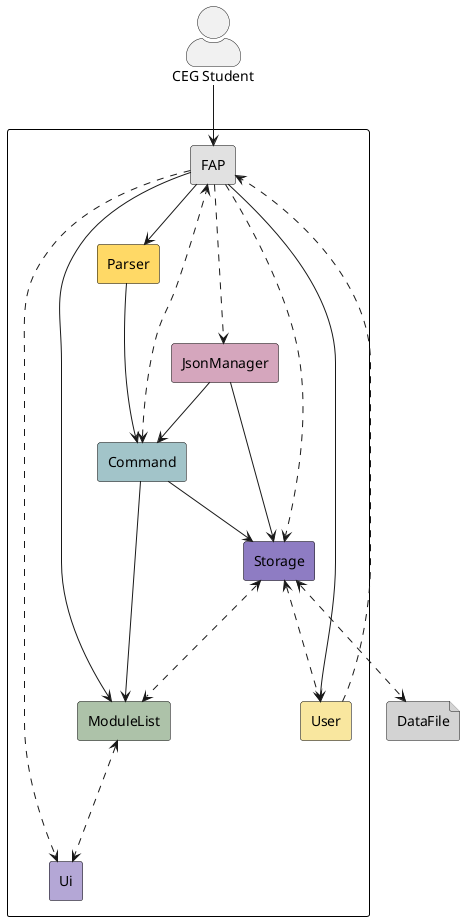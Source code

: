 @startuml
top to bottom direction

skinparam packageStyle rectangle
skinparam actorStyle awesome

skinparam rectangle {
  borderColor black
}

rectangle {
  rectangle FAP as main #E1E1E1
  rectangle ModuleList #ADC2A9
  rectangle Ui as UI #B4A7D6
  rectangle Parser #FFD966
  rectangle Command #A2C4C9
  rectangle JsonManager #D5A6BD
  rectangle Storage #8E7CC3
  rectangle User #F9E79F
}

file DataFile #LightGrey

actor "CEG Student"

"CEG Student" --> main
main --> User
User --.> main
main --> ModuleList
main --.> UI
main --> Parser
main --.> Storage
main --.> JsonManager

JsonManager --> Command
JsonManager --> Storage

Parser --> Command
Command <--.> main
Command --> Storage
Command --> ModuleList
ModuleList <--.> UI
Storage <--.> User
Storage <.--> DataFile
Storage <--.> ModuleList

@enduml